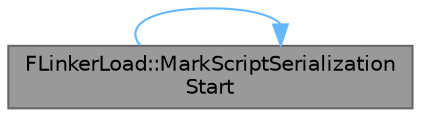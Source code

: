 digraph "FLinkerLoad::MarkScriptSerializationStart"
{
 // INTERACTIVE_SVG=YES
 // LATEX_PDF_SIZE
  bgcolor="transparent";
  edge [fontname=Helvetica,fontsize=10,labelfontname=Helvetica,labelfontsize=10];
  node [fontname=Helvetica,fontsize=10,shape=box,height=0.2,width=0.4];
  rankdir="RL";
  Node1 [id="Node000001",label="FLinkerLoad::MarkScriptSerialization\lStart",height=0.2,width=0.4,color="gray40", fillcolor="grey60", style="filled", fontcolor="black",tooltip="Called when an object begins serializing property data using script serialization."];
  Node1 -> Node1 [id="edge1_Node000001_Node000001",dir="back",color="steelblue1",style="solid",tooltip=" "];
}
